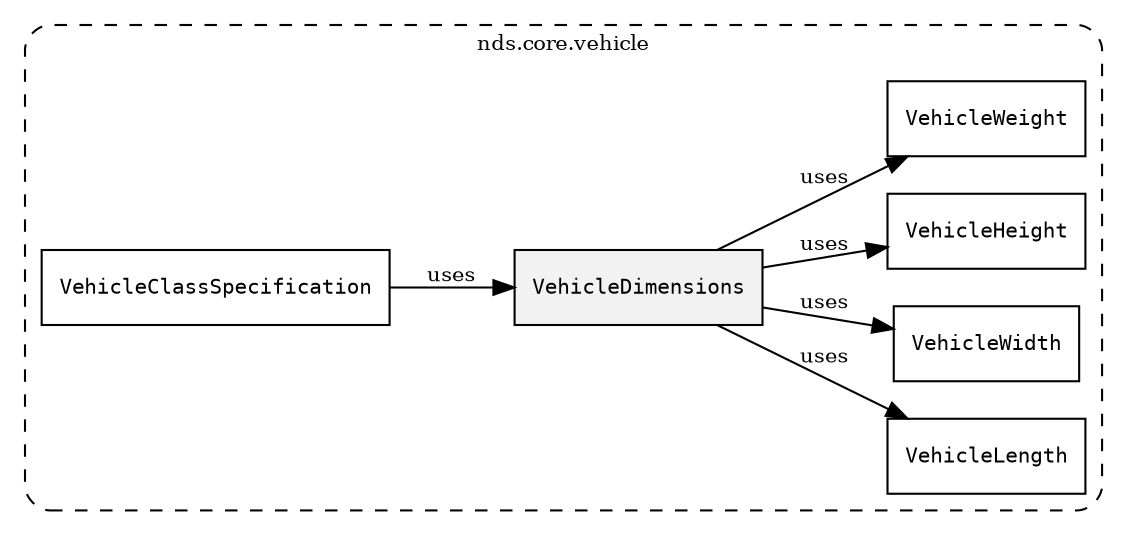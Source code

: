 /**
 * This dot file creates symbol collaboration diagram for VehicleDimensions.
 */
digraph ZSERIO
{
    node [shape=box, fontsize=10];
    rankdir="LR";
    fontsize=10;
    tooltip="VehicleDimensions collaboration diagram";

    subgraph "cluster_nds.core.vehicle"
    {
        style="dashed, rounded";
        label="nds.core.vehicle";
        tooltip="Package nds.core.vehicle";
        href="../../../content/packages/nds.core.vehicle.html#Package-nds-core-vehicle";
        target="_parent";

        "VehicleDimensions" [style="filled", fillcolor="#0000000D", target="_parent", label=<<font face="monospace"><table align="center" border="0" cellspacing="0" cellpadding="0"><tr><td href="../../../content/packages/nds.core.vehicle.html#Structure-VehicleDimensions" title="Structure defined in nds.core.vehicle">VehicleDimensions</td></tr></table></font>>];
        "VehicleLength" [target="_parent", label=<<font face="monospace"><table align="center" border="0" cellspacing="0" cellpadding="0"><tr><td href="../../../content/packages/nds.core.vehicle.html#Subtype-VehicleLength" title="Subtype defined in nds.core.vehicle">VehicleLength</td></tr></table></font>>];
        "VehicleWidth" [target="_parent", label=<<font face="monospace"><table align="center" border="0" cellspacing="0" cellpadding="0"><tr><td href="../../../content/packages/nds.core.vehicle.html#Subtype-VehicleWidth" title="Subtype defined in nds.core.vehicle">VehicleWidth</td></tr></table></font>>];
        "VehicleHeight" [target="_parent", label=<<font face="monospace"><table align="center" border="0" cellspacing="0" cellpadding="0"><tr><td href="../../../content/packages/nds.core.vehicle.html#Subtype-VehicleHeight" title="Subtype defined in nds.core.vehicle">VehicleHeight</td></tr></table></font>>];
        "VehicleWeight" [target="_parent", label=<<font face="monospace"><table align="center" border="0" cellspacing="0" cellpadding="0"><tr><td href="../../../content/packages/nds.core.vehicle.html#Subtype-VehicleWeight" title="Subtype defined in nds.core.vehicle">VehicleWeight</td></tr></table></font>>];
        "VehicleClassSpecification" [target="_parent", label=<<font face="monospace"><table align="center" border="0" cellspacing="0" cellpadding="0"><tr><td href="../../../content/packages/nds.core.vehicle.html#Structure-VehicleClassSpecification" title="Structure defined in nds.core.vehicle">VehicleClassSpecification</td></tr></table></font>>];
    }

    "VehicleDimensions" -> "VehicleLength" [label="uses", fontsize=10];
    "VehicleDimensions" -> "VehicleWidth" [label="uses", fontsize=10];
    "VehicleDimensions" -> "VehicleHeight" [label="uses", fontsize=10];
    "VehicleDimensions" -> "VehicleWeight" [label="uses", fontsize=10];
    "VehicleClassSpecification" -> "VehicleDimensions" [label="uses", fontsize=10];
}

